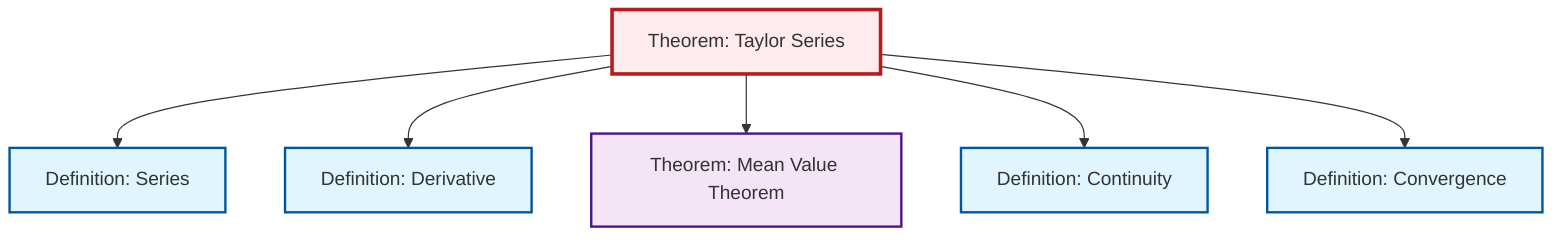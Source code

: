 graph TD
    classDef definition fill:#e1f5fe,stroke:#01579b,stroke-width:2px
    classDef theorem fill:#f3e5f5,stroke:#4a148c,stroke-width:2px
    classDef axiom fill:#fff3e0,stroke:#e65100,stroke-width:2px
    classDef example fill:#e8f5e9,stroke:#1b5e20,stroke-width:2px
    classDef current fill:#ffebee,stroke:#b71c1c,stroke-width:3px
    def-derivative["Definition: Derivative"]:::definition
    def-series["Definition: Series"]:::definition
    thm-mean-value["Theorem: Mean Value Theorem"]:::theorem
    thm-taylor-series["Theorem: Taylor Series"]:::theorem
    def-convergence["Definition: Convergence"]:::definition
    def-continuity["Definition: Continuity"]:::definition
    thm-taylor-series --> def-series
    thm-taylor-series --> def-derivative
    thm-taylor-series --> thm-mean-value
    thm-taylor-series --> def-continuity
    thm-taylor-series --> def-convergence
    class thm-taylor-series current